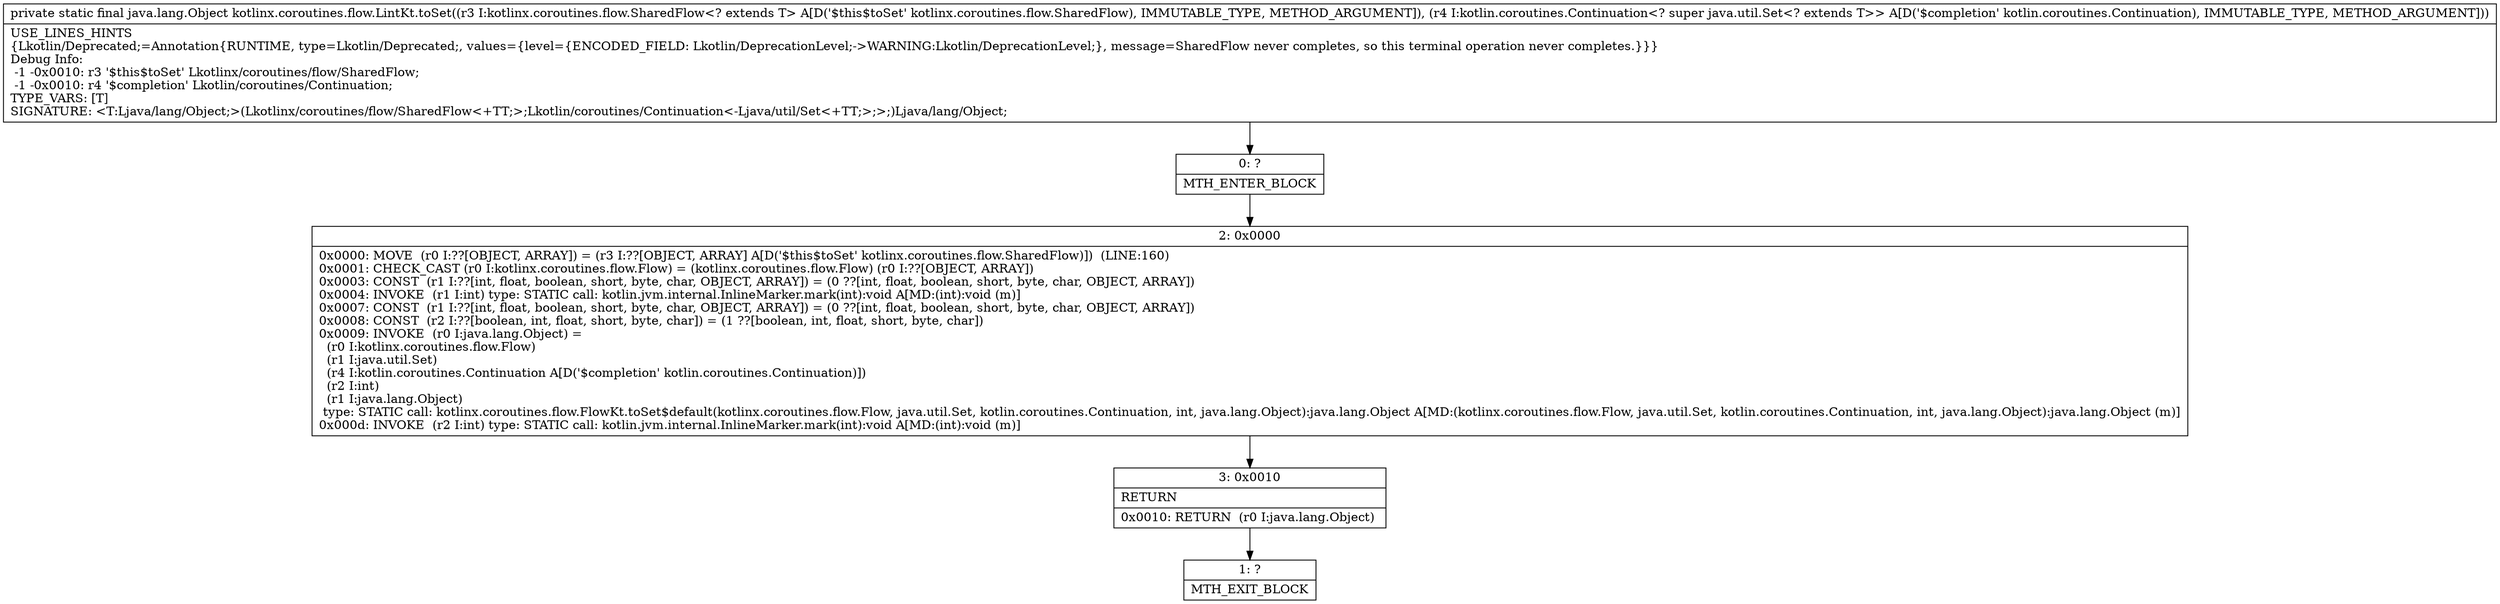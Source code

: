 digraph "CFG forkotlinx.coroutines.flow.LintKt.toSet(Lkotlinx\/coroutines\/flow\/SharedFlow;Lkotlin\/coroutines\/Continuation;)Ljava\/lang\/Object;" {
Node_0 [shape=record,label="{0\:\ ?|MTH_ENTER_BLOCK\l}"];
Node_2 [shape=record,label="{2\:\ 0x0000|0x0000: MOVE  (r0 I:??[OBJECT, ARRAY]) = (r3 I:??[OBJECT, ARRAY] A[D('$this$toSet' kotlinx.coroutines.flow.SharedFlow)])  (LINE:160)\l0x0001: CHECK_CAST (r0 I:kotlinx.coroutines.flow.Flow) = (kotlinx.coroutines.flow.Flow) (r0 I:??[OBJECT, ARRAY]) \l0x0003: CONST  (r1 I:??[int, float, boolean, short, byte, char, OBJECT, ARRAY]) = (0 ??[int, float, boolean, short, byte, char, OBJECT, ARRAY]) \l0x0004: INVOKE  (r1 I:int) type: STATIC call: kotlin.jvm.internal.InlineMarker.mark(int):void A[MD:(int):void (m)]\l0x0007: CONST  (r1 I:??[int, float, boolean, short, byte, char, OBJECT, ARRAY]) = (0 ??[int, float, boolean, short, byte, char, OBJECT, ARRAY]) \l0x0008: CONST  (r2 I:??[boolean, int, float, short, byte, char]) = (1 ??[boolean, int, float, short, byte, char]) \l0x0009: INVOKE  (r0 I:java.lang.Object) = \l  (r0 I:kotlinx.coroutines.flow.Flow)\l  (r1 I:java.util.Set)\l  (r4 I:kotlin.coroutines.Continuation A[D('$completion' kotlin.coroutines.Continuation)])\l  (r2 I:int)\l  (r1 I:java.lang.Object)\l type: STATIC call: kotlinx.coroutines.flow.FlowKt.toSet$default(kotlinx.coroutines.flow.Flow, java.util.Set, kotlin.coroutines.Continuation, int, java.lang.Object):java.lang.Object A[MD:(kotlinx.coroutines.flow.Flow, java.util.Set, kotlin.coroutines.Continuation, int, java.lang.Object):java.lang.Object (m)]\l0x000d: INVOKE  (r2 I:int) type: STATIC call: kotlin.jvm.internal.InlineMarker.mark(int):void A[MD:(int):void (m)]\l}"];
Node_3 [shape=record,label="{3\:\ 0x0010|RETURN\l|0x0010: RETURN  (r0 I:java.lang.Object) \l}"];
Node_1 [shape=record,label="{1\:\ ?|MTH_EXIT_BLOCK\l}"];
MethodNode[shape=record,label="{private static final java.lang.Object kotlinx.coroutines.flow.LintKt.toSet((r3 I:kotlinx.coroutines.flow.SharedFlow\<? extends T\> A[D('$this$toSet' kotlinx.coroutines.flow.SharedFlow), IMMUTABLE_TYPE, METHOD_ARGUMENT]), (r4 I:kotlin.coroutines.Continuation\<? super java.util.Set\<? extends T\>\> A[D('$completion' kotlin.coroutines.Continuation), IMMUTABLE_TYPE, METHOD_ARGUMENT]))  | USE_LINES_HINTS\l\{Lkotlin\/Deprecated;=Annotation\{RUNTIME, type=Lkotlin\/Deprecated;, values=\{level=\{ENCODED_FIELD: Lkotlin\/DeprecationLevel;\-\>WARNING:Lkotlin\/DeprecationLevel;\}, message=SharedFlow never completes, so this terminal operation never completes.\}\}\}\lDebug Info:\l  \-1 \-0x0010: r3 '$this$toSet' Lkotlinx\/coroutines\/flow\/SharedFlow;\l  \-1 \-0x0010: r4 '$completion' Lkotlin\/coroutines\/Continuation;\lTYPE_VARS: [T]\lSIGNATURE: \<T:Ljava\/lang\/Object;\>(Lkotlinx\/coroutines\/flow\/SharedFlow\<+TT;\>;Lkotlin\/coroutines\/Continuation\<\-Ljava\/util\/Set\<+TT;\>;\>;)Ljava\/lang\/Object;\l}"];
MethodNode -> Node_0;Node_0 -> Node_2;
Node_2 -> Node_3;
Node_3 -> Node_1;
}

